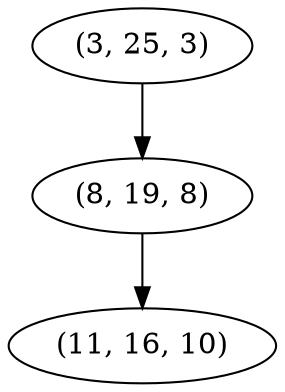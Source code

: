 digraph tree {
    "(3, 25, 3)";
    "(8, 19, 8)";
    "(11, 16, 10)";
    "(3, 25, 3)" -> "(8, 19, 8)";
    "(8, 19, 8)" -> "(11, 16, 10)";
}

